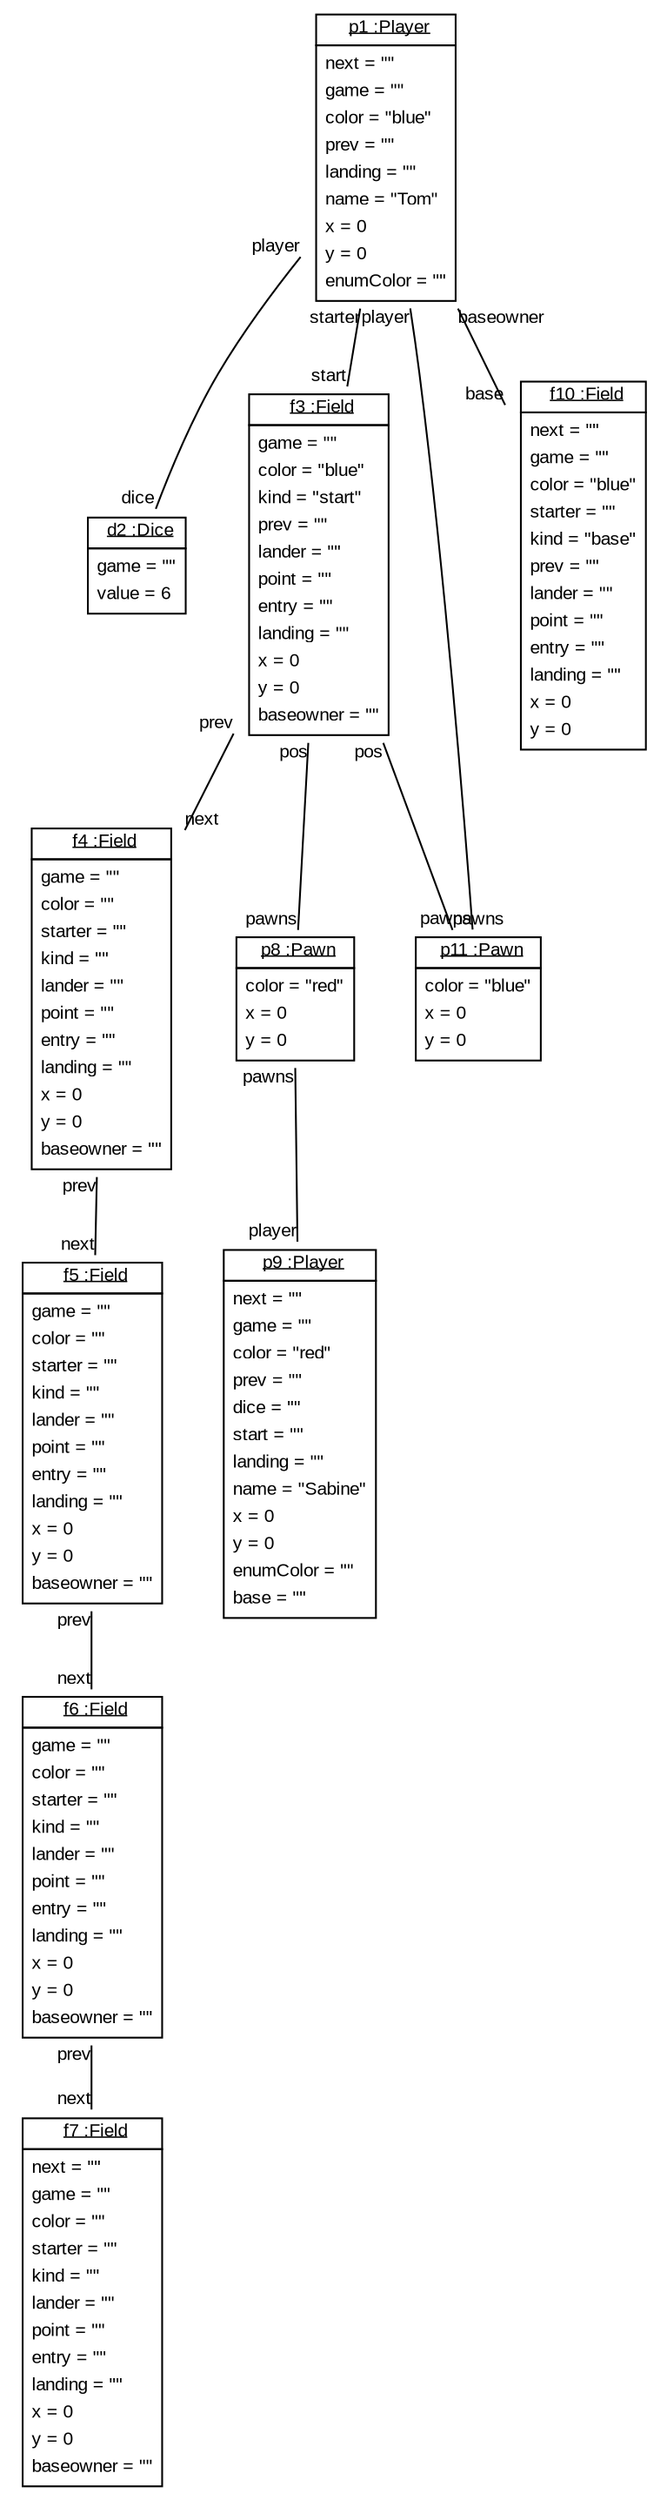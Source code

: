 graph ObjectDiagram {
   node [shape = none, fontsize = 10, fontname = "Arial"];
   edge [fontsize = 10, fontname = "Arial"];
   compound=true;

p1 [label=<<table border='0' cellborder='1' cellspacing='0'> <tr> <td href="../examples/org/sdmlib/examples/ludo/model/Player.java"> <u>p1 :Player</u></td></tr><tr><td><table border='0' cellborder='0' cellspacing='0'><tr><td align='left'>next = ""</td></tr><tr><td align='left'>game = ""</td></tr><tr><td align='left'>color = "blue"</td></tr><tr><td align='left'>prev = ""</td></tr><tr><td align='left'>landing = ""</td></tr><tr><td align='left'>name = "Tom"</td></tr><tr><td align='left'>x = 0</td></tr><tr><td align='left'>y = 0</td></tr><tr><td align='left'>enumColor = ""</td></tr></table></td></tr></table>>];
d2 [label=<<table border='0' cellborder='1' cellspacing='0'> <tr> <td href="../examples/org/sdmlib/examples/ludo/model/Dice.java"> <u>d2 :Dice</u></td></tr><tr><td><table border='0' cellborder='0' cellspacing='0'><tr><td align='left'>game = ""</td></tr><tr><td align='left'>value = 6</td></tr></table></td></tr></table>>];
f3 [label=<<table border='0' cellborder='1' cellspacing='0'> <tr> <td href="../examples/org/sdmlib/examples/ludo/model/Field.java"> <u>f3 :Field</u></td></tr><tr><td><table border='0' cellborder='0' cellspacing='0'><tr><td align='left'>game = ""</td></tr><tr><td align='left'>color = "blue"</td></tr><tr><td align='left'>kind = "start"</td></tr><tr><td align='left'>prev = ""</td></tr><tr><td align='left'>lander = ""</td></tr><tr><td align='left'>point = ""</td></tr><tr><td align='left'>entry = ""</td></tr><tr><td align='left'>landing = ""</td></tr><tr><td align='left'>x = 0</td></tr><tr><td align='left'>y = 0</td></tr><tr><td align='left'>baseowner = ""</td></tr></table></td></tr></table>>];
f4 [label=<<table border='0' cellborder='1' cellspacing='0'> <tr> <td href="../examples/org/sdmlib/examples/ludo/model/Field.java"> <u>f4 :Field</u></td></tr><tr><td><table border='0' cellborder='0' cellspacing='0'><tr><td align='left'>game = ""</td></tr><tr><td align='left'>color = ""</td></tr><tr><td align='left'>starter = ""</td></tr><tr><td align='left'>kind = ""</td></tr><tr><td align='left'>lander = ""</td></tr><tr><td align='left'>point = ""</td></tr><tr><td align='left'>entry = ""</td></tr><tr><td align='left'>landing = ""</td></tr><tr><td align='left'>x = 0</td></tr><tr><td align='left'>y = 0</td></tr><tr><td align='left'>baseowner = ""</td></tr></table></td></tr></table>>];
f5 [label=<<table border='0' cellborder='1' cellspacing='0'> <tr> <td href="../examples/org/sdmlib/examples/ludo/model/Field.java"> <u>f5 :Field</u></td></tr><tr><td><table border='0' cellborder='0' cellspacing='0'><tr><td align='left'>game = ""</td></tr><tr><td align='left'>color = ""</td></tr><tr><td align='left'>starter = ""</td></tr><tr><td align='left'>kind = ""</td></tr><tr><td align='left'>lander = ""</td></tr><tr><td align='left'>point = ""</td></tr><tr><td align='left'>entry = ""</td></tr><tr><td align='left'>landing = ""</td></tr><tr><td align='left'>x = 0</td></tr><tr><td align='left'>y = 0</td></tr><tr><td align='left'>baseowner = ""</td></tr></table></td></tr></table>>];
f6 [label=<<table border='0' cellborder='1' cellspacing='0'> <tr> <td href="../examples/org/sdmlib/examples/ludo/model/Field.java"> <u>f6 :Field</u></td></tr><tr><td><table border='0' cellborder='0' cellspacing='0'><tr><td align='left'>game = ""</td></tr><tr><td align='left'>color = ""</td></tr><tr><td align='left'>starter = ""</td></tr><tr><td align='left'>kind = ""</td></tr><tr><td align='left'>lander = ""</td></tr><tr><td align='left'>point = ""</td></tr><tr><td align='left'>entry = ""</td></tr><tr><td align='left'>landing = ""</td></tr><tr><td align='left'>x = 0</td></tr><tr><td align='left'>y = 0</td></tr><tr><td align='left'>baseowner = ""</td></tr></table></td></tr></table>>];
f7 [label=<<table border='0' cellborder='1' cellspacing='0'> <tr> <td href="../examples/org/sdmlib/examples/ludo/model/Field.java"> <u>f7 :Field</u></td></tr><tr><td><table border='0' cellborder='0' cellspacing='0'><tr><td align='left'>next = ""</td></tr><tr><td align='left'>game = ""</td></tr><tr><td align='left'>color = ""</td></tr><tr><td align='left'>starter = ""</td></tr><tr><td align='left'>kind = ""</td></tr><tr><td align='left'>lander = ""</td></tr><tr><td align='left'>point = ""</td></tr><tr><td align='left'>entry = ""</td></tr><tr><td align='left'>landing = ""</td></tr><tr><td align='left'>x = 0</td></tr><tr><td align='left'>y = 0</td></tr><tr><td align='left'>baseowner = ""</td></tr></table></td></tr></table>>];
p8 [label=<<table border='0' cellborder='1' cellspacing='0'> <tr> <td href="../examples/org/sdmlib/examples/ludo/model/Pawn.java"> <u>p8 :Pawn</u></td></tr><tr><td><table border='0' cellborder='0' cellspacing='0'><tr><td align='left'>color = "red"</td></tr><tr><td align='left'>x = 0</td></tr><tr><td align='left'>y = 0</td></tr></table></td></tr></table>>];
p9 [label=<<table border='0' cellborder='1' cellspacing='0'> <tr> <td href="../examples/org/sdmlib/examples/ludo/model/Player.java"> <u>p9 :Player</u></td></tr><tr><td><table border='0' cellborder='0' cellspacing='0'><tr><td align='left'>next = ""</td></tr><tr><td align='left'>game = ""</td></tr><tr><td align='left'>color = "red"</td></tr><tr><td align='left'>prev = ""</td></tr><tr><td align='left'>dice = ""</td></tr><tr><td align='left'>start = ""</td></tr><tr><td align='left'>landing = ""</td></tr><tr><td align='left'>name = "Sabine"</td></tr><tr><td align='left'>x = 0</td></tr><tr><td align='left'>y = 0</td></tr><tr><td align='left'>enumColor = ""</td></tr><tr><td align='left'>base = ""</td></tr></table></td></tr></table>>];
p11 [label=<<table border='0' cellborder='1' cellspacing='0'> <tr> <td href="../examples/org/sdmlib/examples/ludo/model/Pawn.java"> <u>p11 :Pawn</u></td></tr><tr><td><table border='0' cellborder='0' cellspacing='0'><tr><td align='left'>color = "blue"</td></tr><tr><td align='left'>x = 0</td></tr><tr><td align='left'>y = 0</td></tr></table></td></tr></table>>];
f10 [label=<<table border='0' cellborder='1' cellspacing='0'> <tr> <td href="../examples/org/sdmlib/examples/ludo/model/Field.java"> <u>f10 :Field</u></td></tr><tr><td><table border='0' cellborder='0' cellspacing='0'><tr><td align='left'>next = ""</td></tr><tr><td align='left'>game = ""</td></tr><tr><td align='left'>color = "blue"</td></tr><tr><td align='left'>starter = ""</td></tr><tr><td align='left'>kind = "base"</td></tr><tr><td align='left'>prev = ""</td></tr><tr><td align='left'>lander = ""</td></tr><tr><td align='left'>point = ""</td></tr><tr><td align='left'>entry = ""</td></tr><tr><td align='left'>landing = ""</td></tr><tr><td align='left'>x = 0</td></tr><tr><td align='left'>y = 0</td></tr></table></td></tr></table>>];

p1 -- d2 [headlabel = "dice" taillabel = "player"];
p1 -- f3 [headlabel = "start" taillabel = "starter"];
p1 -- p11 [headlabel = "pawns" taillabel = "player"];
p1 -- f10 [headlabel = "base" taillabel = "baseowner"];
f3 -- f4 [headlabel = "next" taillabel = "prev"];
f3 -- p8 [headlabel = "pawns" taillabel = "pos"];
f3 -- p11 [headlabel = "pawns" taillabel = "pos"];
f4 -- f5 [headlabel = "next" taillabel = "prev"];
f5 -- f6 [headlabel = "next" taillabel = "prev"];
f6 -- f7 [headlabel = "next" taillabel = "prev"];
p8 -- p9 [headlabel = "player" taillabel = "pawns"];
}
